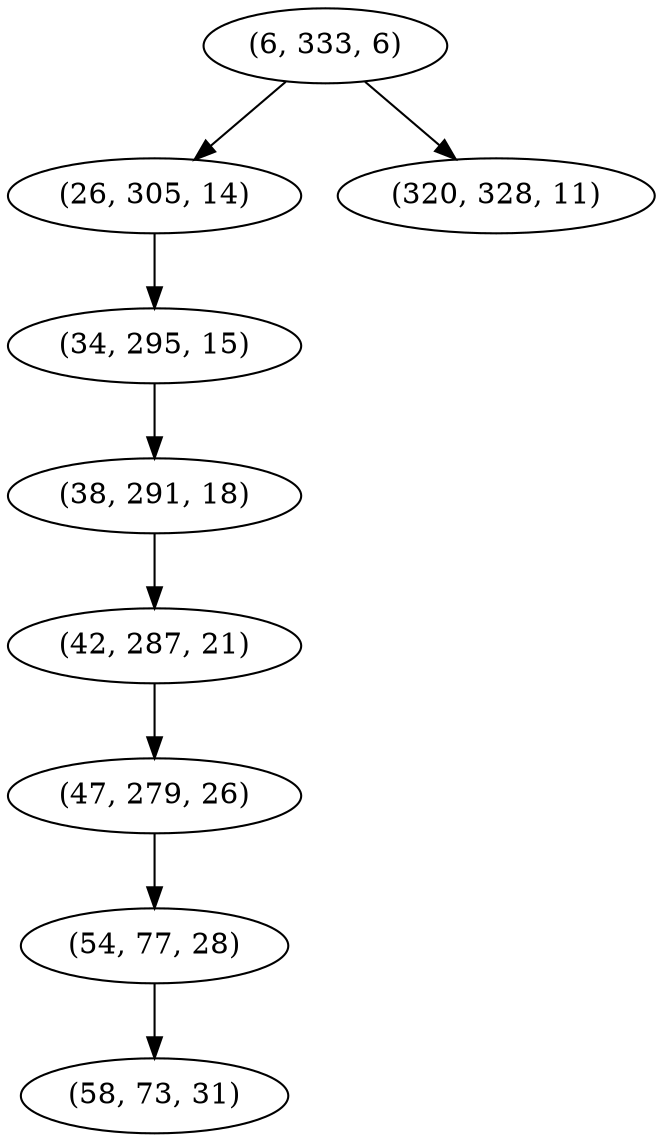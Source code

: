 digraph tree {
    "(6, 333, 6)";
    "(26, 305, 14)";
    "(34, 295, 15)";
    "(38, 291, 18)";
    "(42, 287, 21)";
    "(47, 279, 26)";
    "(54, 77, 28)";
    "(58, 73, 31)";
    "(320, 328, 11)";
    "(6, 333, 6)" -> "(26, 305, 14)";
    "(6, 333, 6)" -> "(320, 328, 11)";
    "(26, 305, 14)" -> "(34, 295, 15)";
    "(34, 295, 15)" -> "(38, 291, 18)";
    "(38, 291, 18)" -> "(42, 287, 21)";
    "(42, 287, 21)" -> "(47, 279, 26)";
    "(47, 279, 26)" -> "(54, 77, 28)";
    "(54, 77, 28)" -> "(58, 73, 31)";
}
